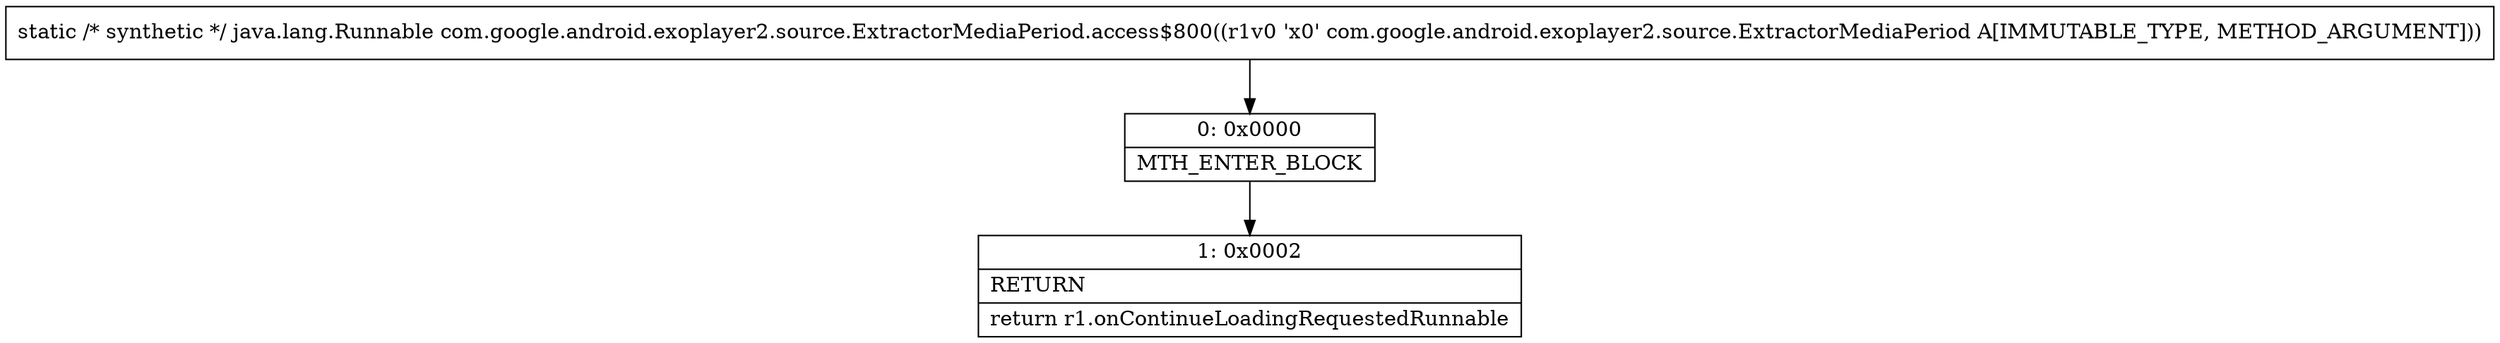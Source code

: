 digraph "CFG forcom.google.android.exoplayer2.source.ExtractorMediaPeriod.access$800(Lcom\/google\/android\/exoplayer2\/source\/ExtractorMediaPeriod;)Ljava\/lang\/Runnable;" {
Node_0 [shape=record,label="{0\:\ 0x0000|MTH_ENTER_BLOCK\l}"];
Node_1 [shape=record,label="{1\:\ 0x0002|RETURN\l|return r1.onContinueLoadingRequestedRunnable\l}"];
MethodNode[shape=record,label="{static \/* synthetic *\/ java.lang.Runnable com.google.android.exoplayer2.source.ExtractorMediaPeriod.access$800((r1v0 'x0' com.google.android.exoplayer2.source.ExtractorMediaPeriod A[IMMUTABLE_TYPE, METHOD_ARGUMENT])) }"];
MethodNode -> Node_0;
Node_0 -> Node_1;
}

